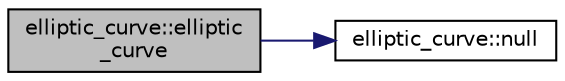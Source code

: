 digraph "elliptic_curve::elliptic_curve"
{
  edge [fontname="Helvetica",fontsize="10",labelfontname="Helvetica",labelfontsize="10"];
  node [fontname="Helvetica",fontsize="10",shape=record];
  rankdir="LR";
  Node0 [label="elliptic_curve::elliptic\l_curve",height=0.2,width=0.4,color="black", fillcolor="grey75", style="filled", fontcolor="black"];
  Node0 -> Node1 [color="midnightblue",fontsize="10",style="solid",fontname="Helvetica"];
  Node1 [label="elliptic_curve::null",height=0.2,width=0.4,color="black", fillcolor="white", style="filled",URL="$d3/dea/classelliptic__curve.html#a9f4125b14561601e03c85903673f4d16"];
}
